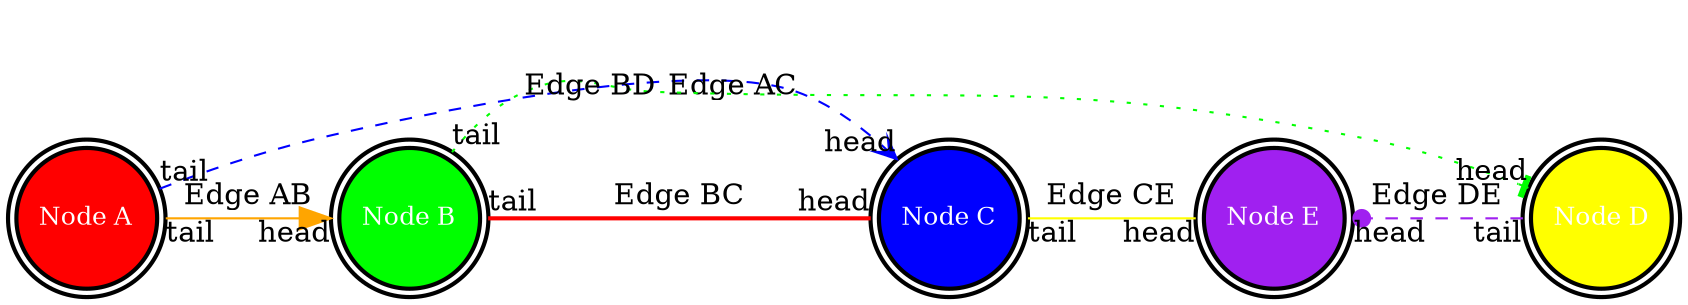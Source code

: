 digraph G {
  node [shape=circle, style=filled, fillcolor=gray, width=0.75, height=0.75, fontsize=12, fontcolor=white];
  edge [dir=none, color=black, style=dotted, weight=1, arrowsize=1.0];

  A [label="Node A", fillcolor=red, fontcolor=white, penwidth=2.0, peripheries=2];
  B [label="Node B", fillcolor=green, fontcolor=white, penwidth=2.0, peripheries=2];
  C [label="Node C", fillcolor=blue, fontcolor=white, penwidth=2.0, peripheries=2];
  D [label="Node D", fillcolor=yellow, fontcolor=white, penwidth=2.0, peripheries=2];
  E [label="Node E", fillcolor=purple, fontcolor=white, penwidth=2.0, peripheries=2];

  A -> B [label="Edge AB", color=orange, style=solid, weight=2, arrowsize=1.5, taillabel="tail", headlabel="head", constraint=false, dir=forward, arrowhead=normal, arrowtail=normal];
  A -> C [label="Edge AC", color=blue, style=dashed, weight=1.5, arrowsize=1.0, taillabel="tail", headlabel="head", minlen=2, constraint=false, dir=forward, arrowhead=vee, arrowtail=none];
  B -> C [label="Edge BC", color=red, style=bold, weight=0.5, arrowsize=0.5, taillabel="tail", headlabel="head", minlen=3, constraint=false, dir=none, arrowhead=none, arrowtail=none];
  B -> D [label="Edge BD", color=green, style=dotted, weight=1.0, arrowsize=1.0, taillabel="tail", headlabel="head", minlen=1, constraint=false, dir=both, arrowhead=tee, arrowtail=none];
  C -> E [label="Edge CE", color=yellow, style=solid, weight=2.5, arrowsize=1.5, taillabel="tail", headlabel="head", minlen=1, constraint=false, dir=back, arrowhead=box, arrowtail=none];
  D -> E [label="Edge DE", color=purple, style=dashed, arrowsize=1.0, taillabel="tail", headlabel="head", minlen=1, constraint=false, dir=both, arrowhead=dot, arrowtail=none];
}
